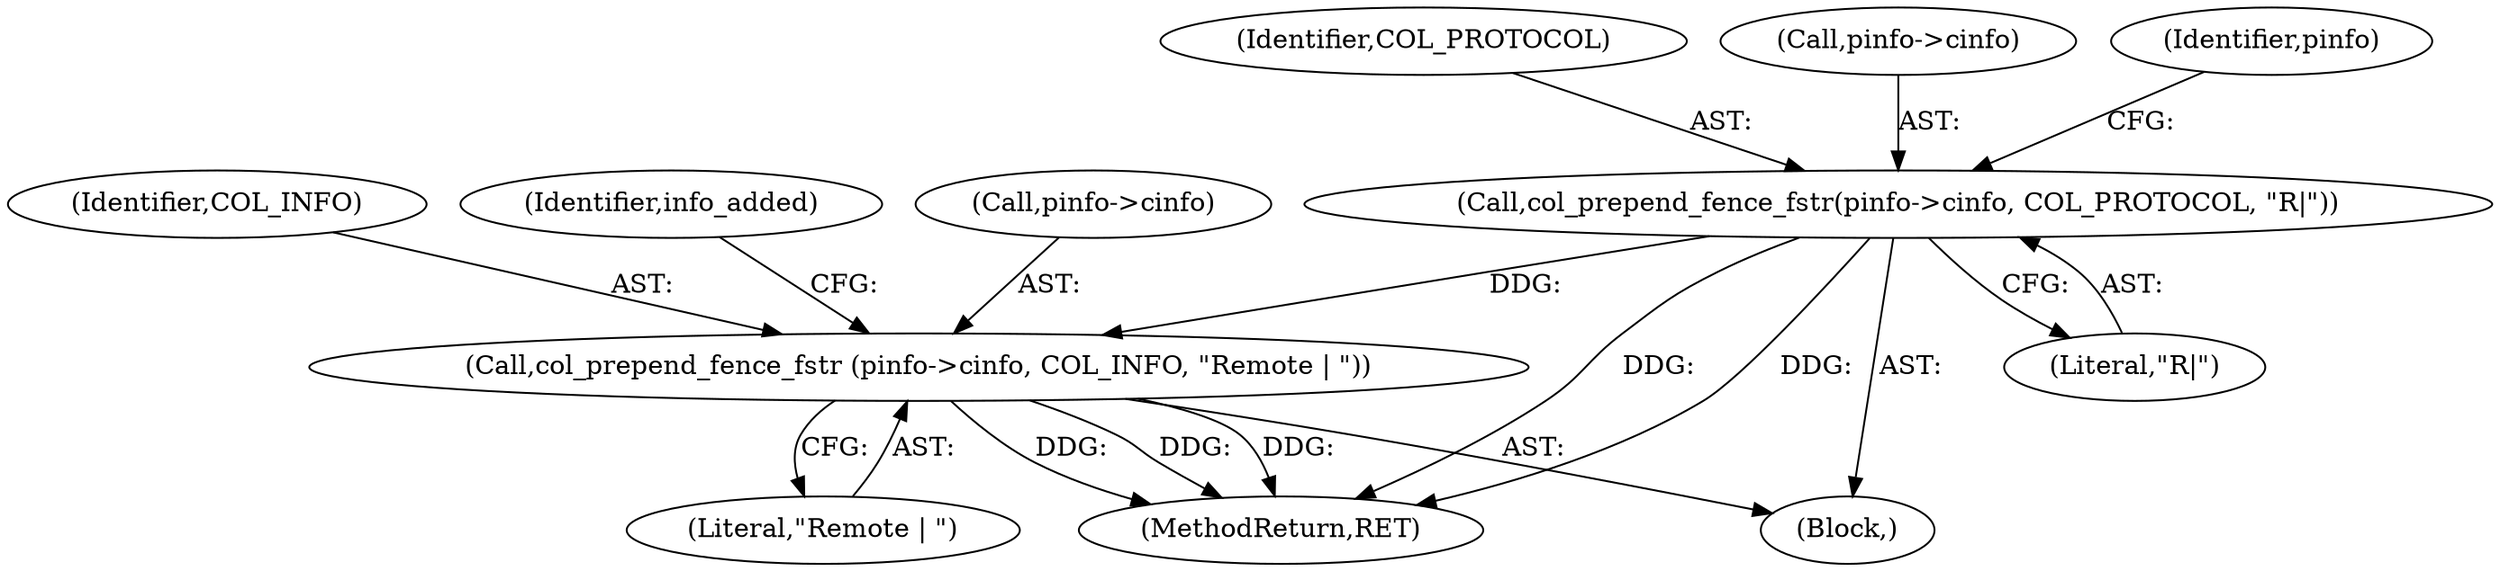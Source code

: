 digraph "0_wireshark_2c13e97d656c1c0ac4d76eb9d307664aae0e0cf7_1@pointer" {
"1000260" [label="(Call,col_prepend_fence_fstr(pinfo->cinfo, COL_PROTOCOL, \"R|\"))"];
"1000266" [label="(Call,col_prepend_fence_fstr (pinfo->cinfo, COL_INFO, \"Remote | \"))"];
"1000265" [label="(Literal,\"R|\")"];
"1000271" [label="(Literal,\"Remote | \")"];
"1000293" [label="(MethodReturn,RET)"];
"1000260" [label="(Call,col_prepend_fence_fstr(pinfo->cinfo, COL_PROTOCOL, \"R|\"))"];
"1000270" [label="(Identifier,COL_INFO)"];
"1000266" [label="(Call,col_prepend_fence_fstr (pinfo->cinfo, COL_INFO, \"Remote | \"))"];
"1000273" [label="(Identifier,info_added)"];
"1000264" [label="(Identifier,COL_PROTOCOL)"];
"1000259" [label="(Block,)"];
"1000267" [label="(Call,pinfo->cinfo)"];
"1000261" [label="(Call,pinfo->cinfo)"];
"1000268" [label="(Identifier,pinfo)"];
"1000260" -> "1000259"  [label="AST: "];
"1000260" -> "1000265"  [label="CFG: "];
"1000261" -> "1000260"  [label="AST: "];
"1000264" -> "1000260"  [label="AST: "];
"1000265" -> "1000260"  [label="AST: "];
"1000268" -> "1000260"  [label="CFG: "];
"1000260" -> "1000293"  [label="DDG: "];
"1000260" -> "1000293"  [label="DDG: "];
"1000260" -> "1000266"  [label="DDG: "];
"1000266" -> "1000259"  [label="AST: "];
"1000266" -> "1000271"  [label="CFG: "];
"1000267" -> "1000266"  [label="AST: "];
"1000270" -> "1000266"  [label="AST: "];
"1000271" -> "1000266"  [label="AST: "];
"1000273" -> "1000266"  [label="CFG: "];
"1000266" -> "1000293"  [label="DDG: "];
"1000266" -> "1000293"  [label="DDG: "];
"1000266" -> "1000293"  [label="DDG: "];
}
